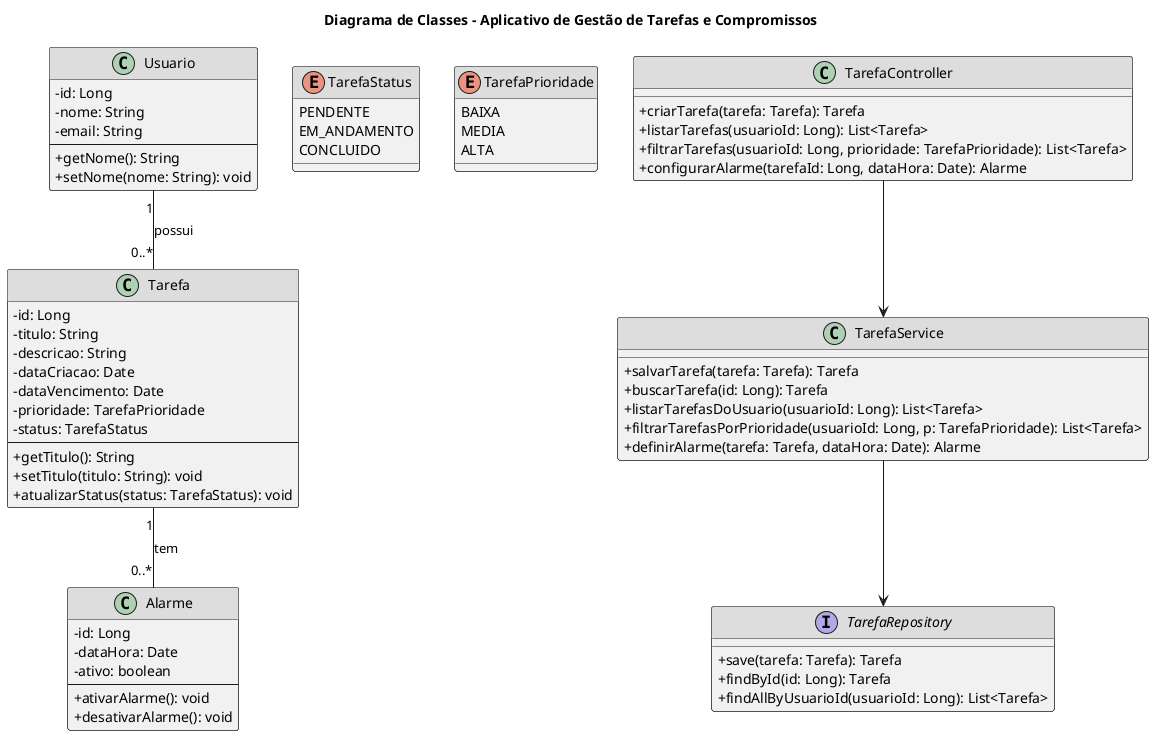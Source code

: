 @startuml
title Diagrama de Classes - Aplicativo de Gestão de Tarefas e Compromissos

' -- Ajustes visuais (opcionais) --
skinparam classAttributeIconSize 0
skinparam classFontSize 14
skinparam classHeaderBackgroundColor #DDDDDD

' ============================= '
'        CLASSES DE DOMÍNIO    '
' ============================= '

class Usuario {
  - id: Long
  - nome: String
  - email: String
  --
  + getNome(): String
  + setNome(nome: String): void
}

class Tarefa {
  - id: Long
  - titulo: String
  - descricao: String
  - dataCriacao: Date
  - dataVencimento: Date
  - prioridade: TarefaPrioridade
  - status: TarefaStatus
  --
  + getTitulo(): String
  + setTitulo(titulo: String): void
  + atualizarStatus(status: TarefaStatus): void
}

class Alarme {
  - id: Long
  - dataHora: Date
  - ativo: boolean
  --
  + ativarAlarme(): void
  + desativarAlarme(): void
}

' -- Enums (opcional, mas útil para status e prioridade) --
enum TarefaStatus {
  PENDENTE
  EM_ANDAMENTO
  CONCLUIDO
}

enum TarefaPrioridade {
  BAIXA
  MEDIA
  ALTA
}

' -- Relacionamentos de domínio --
Usuario "1" -- "0..*" Tarefa : "possui"
Tarefa "1" -- "0..*" Alarme : "tem"

' ============================= '
'  CAMADA DE APLICAÇÃO/PROJETO '
' ============================= '

class TarefaController {
  + criarTarefa(tarefa: Tarefa): Tarefa
  + listarTarefas(usuarioId: Long): List<Tarefa>
  + filtrarTarefas(usuarioId: Long, prioridade: TarefaPrioridade): List<Tarefa>
  + configurarAlarme(tarefaId: Long, dataHora: Date): Alarme
}

class TarefaService {
  + salvarTarefa(tarefa: Tarefa): Tarefa
  + buscarTarefa(id: Long): Tarefa
  + listarTarefasDoUsuario(usuarioId: Long): List<Tarefa>
  + filtrarTarefasPorPrioridade(usuarioId: Long, p: TarefaPrioridade): List<Tarefa>
  + definirAlarme(tarefa: Tarefa, dataHora: Date): Alarme
}

interface TarefaRepository {
  + save(tarefa: Tarefa): Tarefa
  + findById(id: Long): Tarefa
  + findAllByUsuarioId(usuarioId: Long): List<Tarefa>
}

' -- Relacionamentos de projeto --
TarefaController --> TarefaService
TarefaService --> TarefaRepository

@enduml
